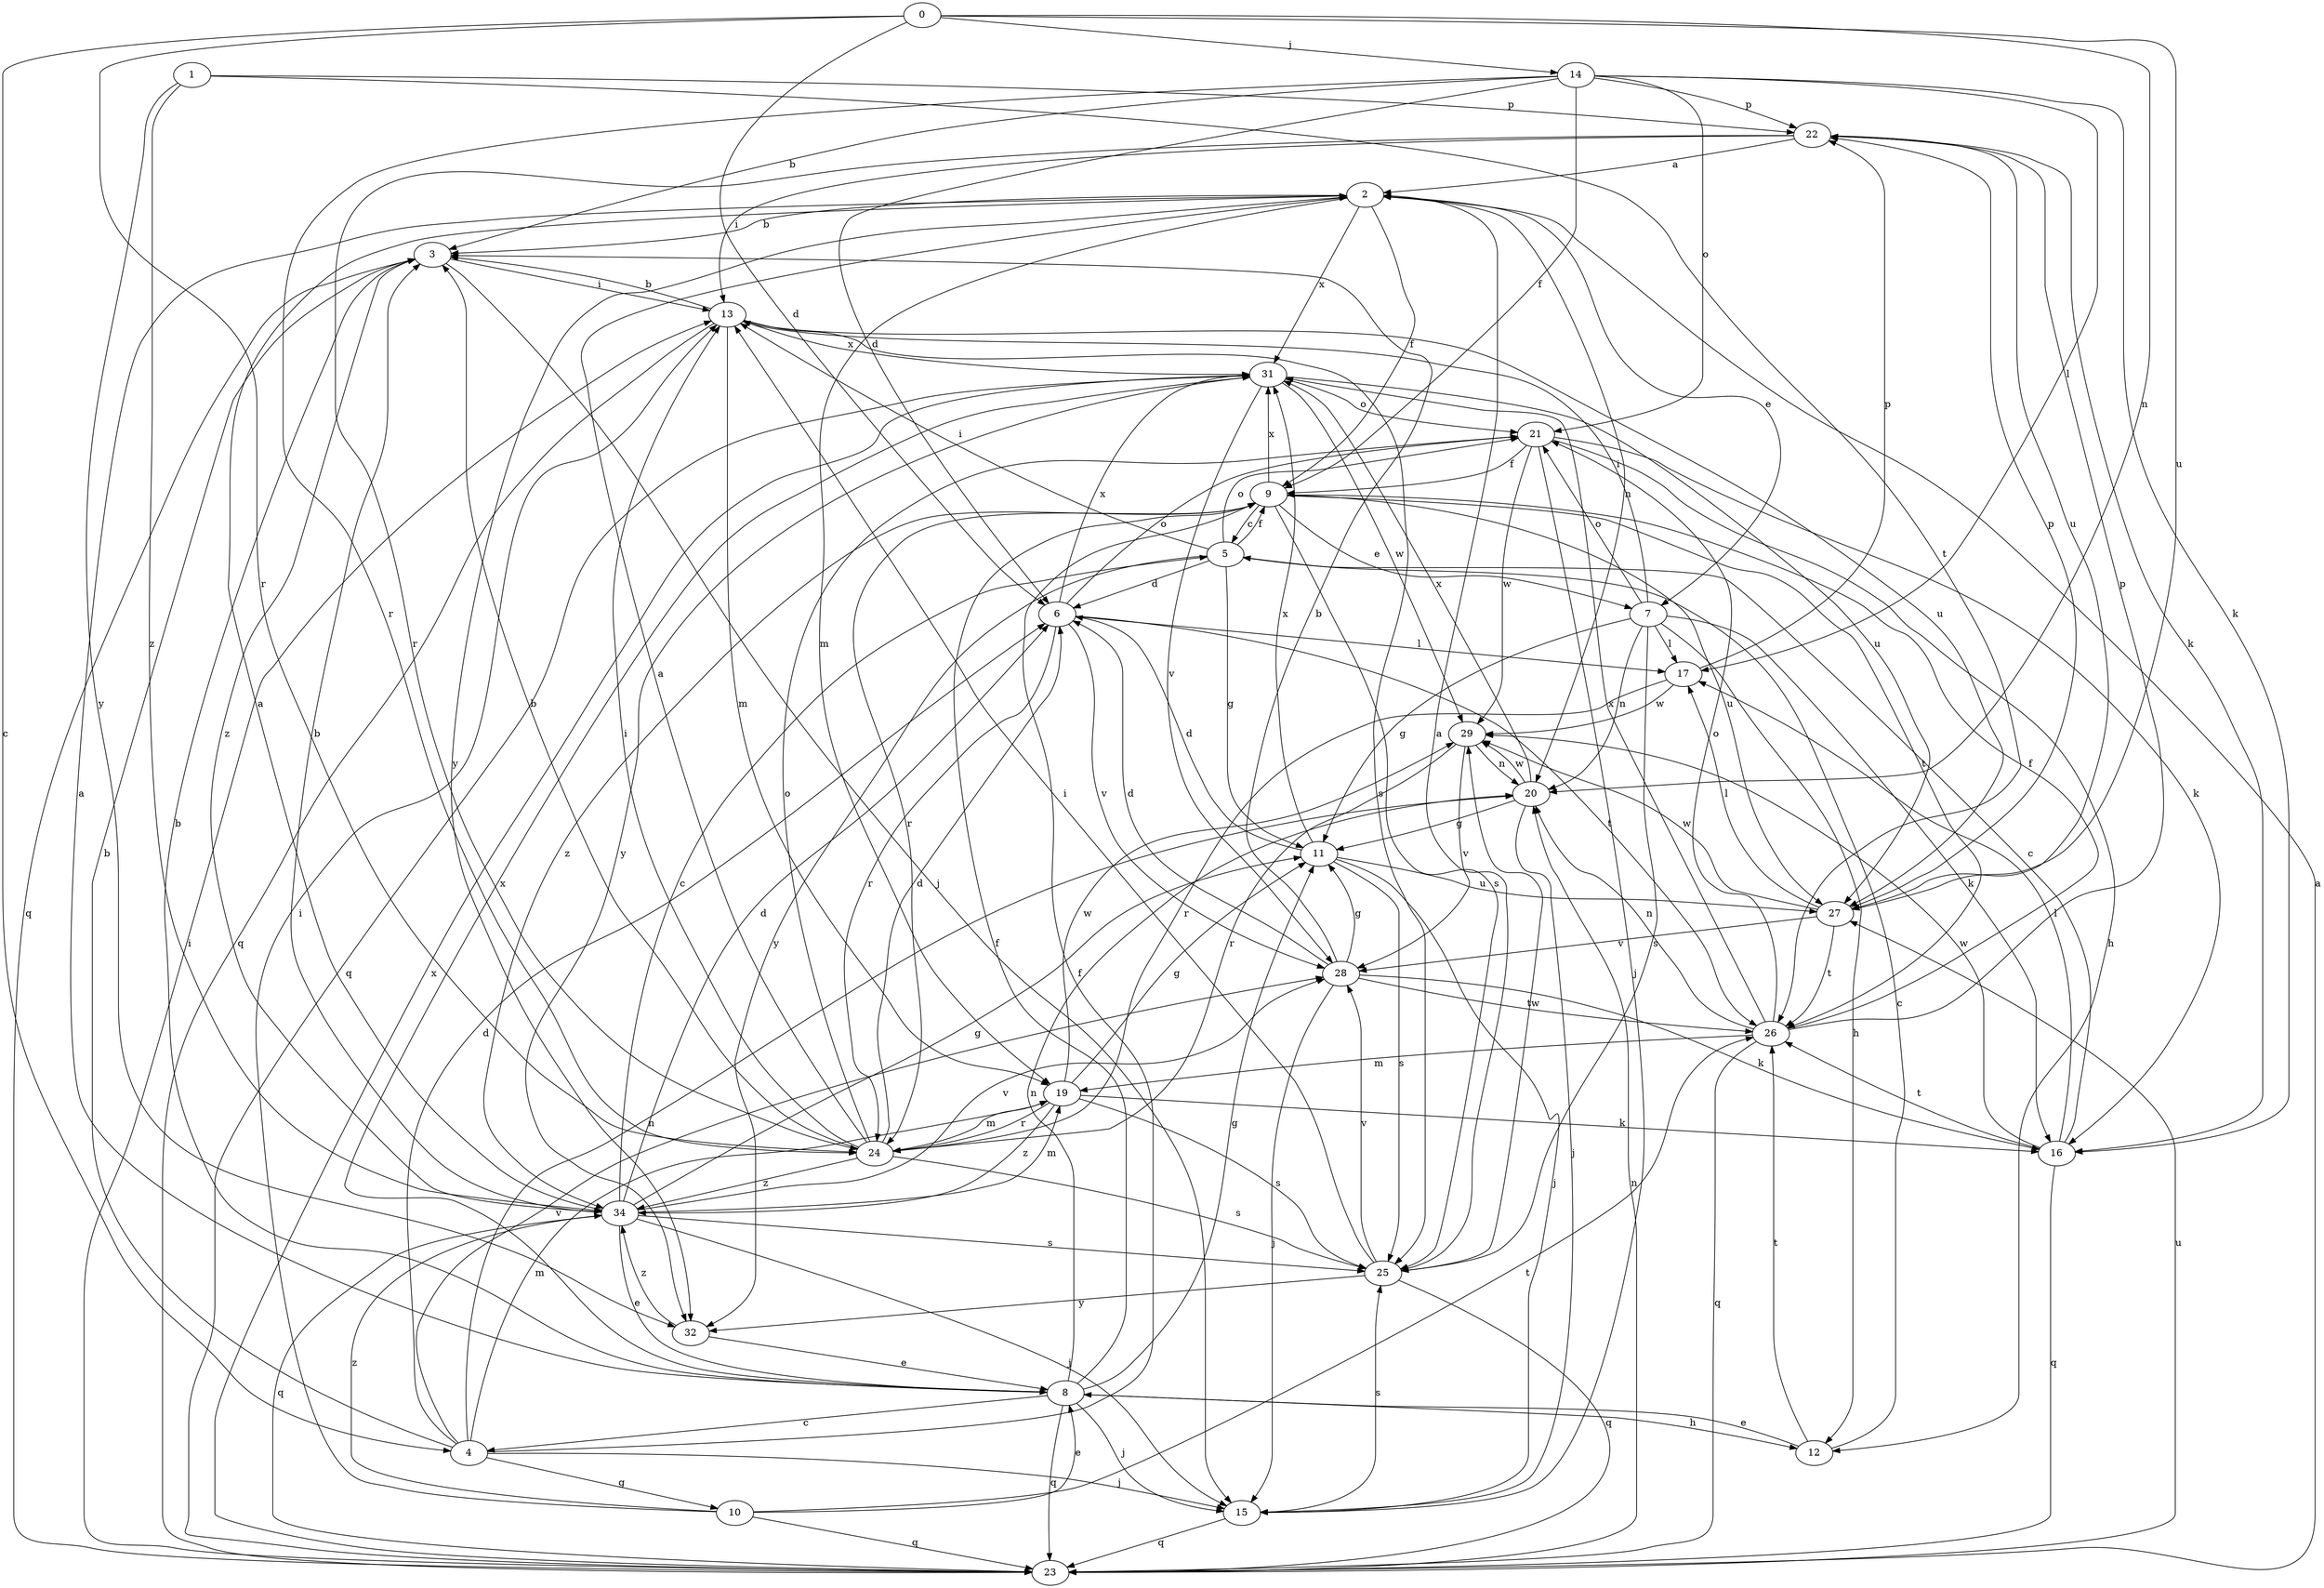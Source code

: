 strict digraph  {
1;
2;
3;
4;
5;
6;
0;
7;
8;
9;
10;
11;
12;
13;
14;
15;
16;
17;
19;
20;
21;
22;
23;
24;
25;
26;
27;
28;
29;
31;
32;
34;
1 -> 22  [label=p];
1 -> 26  [label=t];
1 -> 32  [label=y];
1 -> 34  [label=z];
2 -> 3  [label=b];
2 -> 7  [label=e];
2 -> 9  [label=f];
2 -> 19  [label=m];
2 -> 20  [label=n];
2 -> 31  [label=x];
2 -> 32  [label=y];
3 -> 13  [label=i];
3 -> 15  [label=j];
3 -> 23  [label=q];
3 -> 34  [label=z];
4 -> 3  [label=b];
4 -> 6  [label=d];
4 -> 9  [label=f];
4 -> 10  [label=g];
4 -> 15  [label=j];
4 -> 19  [label=m];
4 -> 20  [label=n];
4 -> 28  [label=v];
5 -> 6  [label=d];
5 -> 9  [label=f];
5 -> 11  [label=g];
5 -> 13  [label=i];
5 -> 21  [label=o];
5 -> 32  [label=y];
6 -> 17  [label=l];
6 -> 21  [label=o];
6 -> 24  [label=r];
6 -> 26  [label=t];
6 -> 28  [label=v];
6 -> 31  [label=x];
0 -> 4  [label=c];
0 -> 6  [label=d];
0 -> 14  [label=j];
0 -> 20  [label=n];
0 -> 24  [label=r];
0 -> 27  [label=u];
7 -> 11  [label=g];
7 -> 12  [label=h];
7 -> 13  [label=i];
7 -> 16  [label=k];
7 -> 17  [label=l];
7 -> 20  [label=n];
7 -> 21  [label=o];
7 -> 25  [label=s];
8 -> 2  [label=a];
8 -> 3  [label=b];
8 -> 4  [label=c];
8 -> 9  [label=f];
8 -> 11  [label=g];
8 -> 12  [label=h];
8 -> 15  [label=j];
8 -> 20  [label=n];
8 -> 23  [label=q];
8 -> 31  [label=x];
9 -> 5  [label=c];
9 -> 7  [label=e];
9 -> 24  [label=r];
9 -> 25  [label=s];
9 -> 26  [label=t];
9 -> 27  [label=u];
9 -> 31  [label=x];
9 -> 34  [label=z];
10 -> 8  [label=e];
10 -> 13  [label=i];
10 -> 23  [label=q];
10 -> 26  [label=t];
10 -> 34  [label=z];
11 -> 6  [label=d];
11 -> 15  [label=j];
11 -> 25  [label=s];
11 -> 27  [label=u];
11 -> 31  [label=x];
12 -> 5  [label=c];
12 -> 8  [label=e];
12 -> 26  [label=t];
13 -> 3  [label=b];
13 -> 19  [label=m];
13 -> 23  [label=q];
13 -> 25  [label=s];
13 -> 27  [label=u];
13 -> 31  [label=x];
14 -> 3  [label=b];
14 -> 6  [label=d];
14 -> 9  [label=f];
14 -> 16  [label=k];
14 -> 17  [label=l];
14 -> 21  [label=o];
14 -> 22  [label=p];
14 -> 24  [label=r];
15 -> 23  [label=q];
15 -> 25  [label=s];
16 -> 5  [label=c];
16 -> 17  [label=l];
16 -> 23  [label=q];
16 -> 26  [label=t];
16 -> 29  [label=w];
17 -> 22  [label=p];
17 -> 24  [label=r];
17 -> 29  [label=w];
19 -> 11  [label=g];
19 -> 16  [label=k];
19 -> 24  [label=r];
19 -> 25  [label=s];
19 -> 29  [label=w];
19 -> 34  [label=z];
20 -> 11  [label=g];
20 -> 15  [label=j];
20 -> 29  [label=w];
20 -> 31  [label=x];
21 -> 9  [label=f];
21 -> 12  [label=h];
21 -> 15  [label=j];
21 -> 16  [label=k];
21 -> 29  [label=w];
22 -> 2  [label=a];
22 -> 13  [label=i];
22 -> 16  [label=k];
22 -> 24  [label=r];
22 -> 27  [label=u];
23 -> 2  [label=a];
23 -> 13  [label=i];
23 -> 20  [label=n];
23 -> 27  [label=u];
23 -> 31  [label=x];
24 -> 2  [label=a];
24 -> 3  [label=b];
24 -> 6  [label=d];
24 -> 13  [label=i];
24 -> 19  [label=m];
24 -> 21  [label=o];
24 -> 25  [label=s];
24 -> 34  [label=z];
25 -> 2  [label=a];
25 -> 13  [label=i];
25 -> 23  [label=q];
25 -> 28  [label=v];
25 -> 29  [label=w];
25 -> 32  [label=y];
26 -> 9  [label=f];
26 -> 19  [label=m];
26 -> 20  [label=n];
26 -> 21  [label=o];
26 -> 22  [label=p];
26 -> 23  [label=q];
26 -> 31  [label=x];
27 -> 17  [label=l];
27 -> 22  [label=p];
27 -> 26  [label=t];
27 -> 28  [label=v];
27 -> 29  [label=w];
28 -> 3  [label=b];
28 -> 6  [label=d];
28 -> 11  [label=g];
28 -> 15  [label=j];
28 -> 16  [label=k];
28 -> 26  [label=t];
29 -> 20  [label=n];
29 -> 24  [label=r];
29 -> 28  [label=v];
31 -> 21  [label=o];
31 -> 23  [label=q];
31 -> 27  [label=u];
31 -> 28  [label=v];
31 -> 29  [label=w];
31 -> 32  [label=y];
32 -> 8  [label=e];
32 -> 34  [label=z];
34 -> 2  [label=a];
34 -> 3  [label=b];
34 -> 5  [label=c];
34 -> 6  [label=d];
34 -> 8  [label=e];
34 -> 11  [label=g];
34 -> 15  [label=j];
34 -> 19  [label=m];
34 -> 23  [label=q];
34 -> 25  [label=s];
34 -> 28  [label=v];
}
